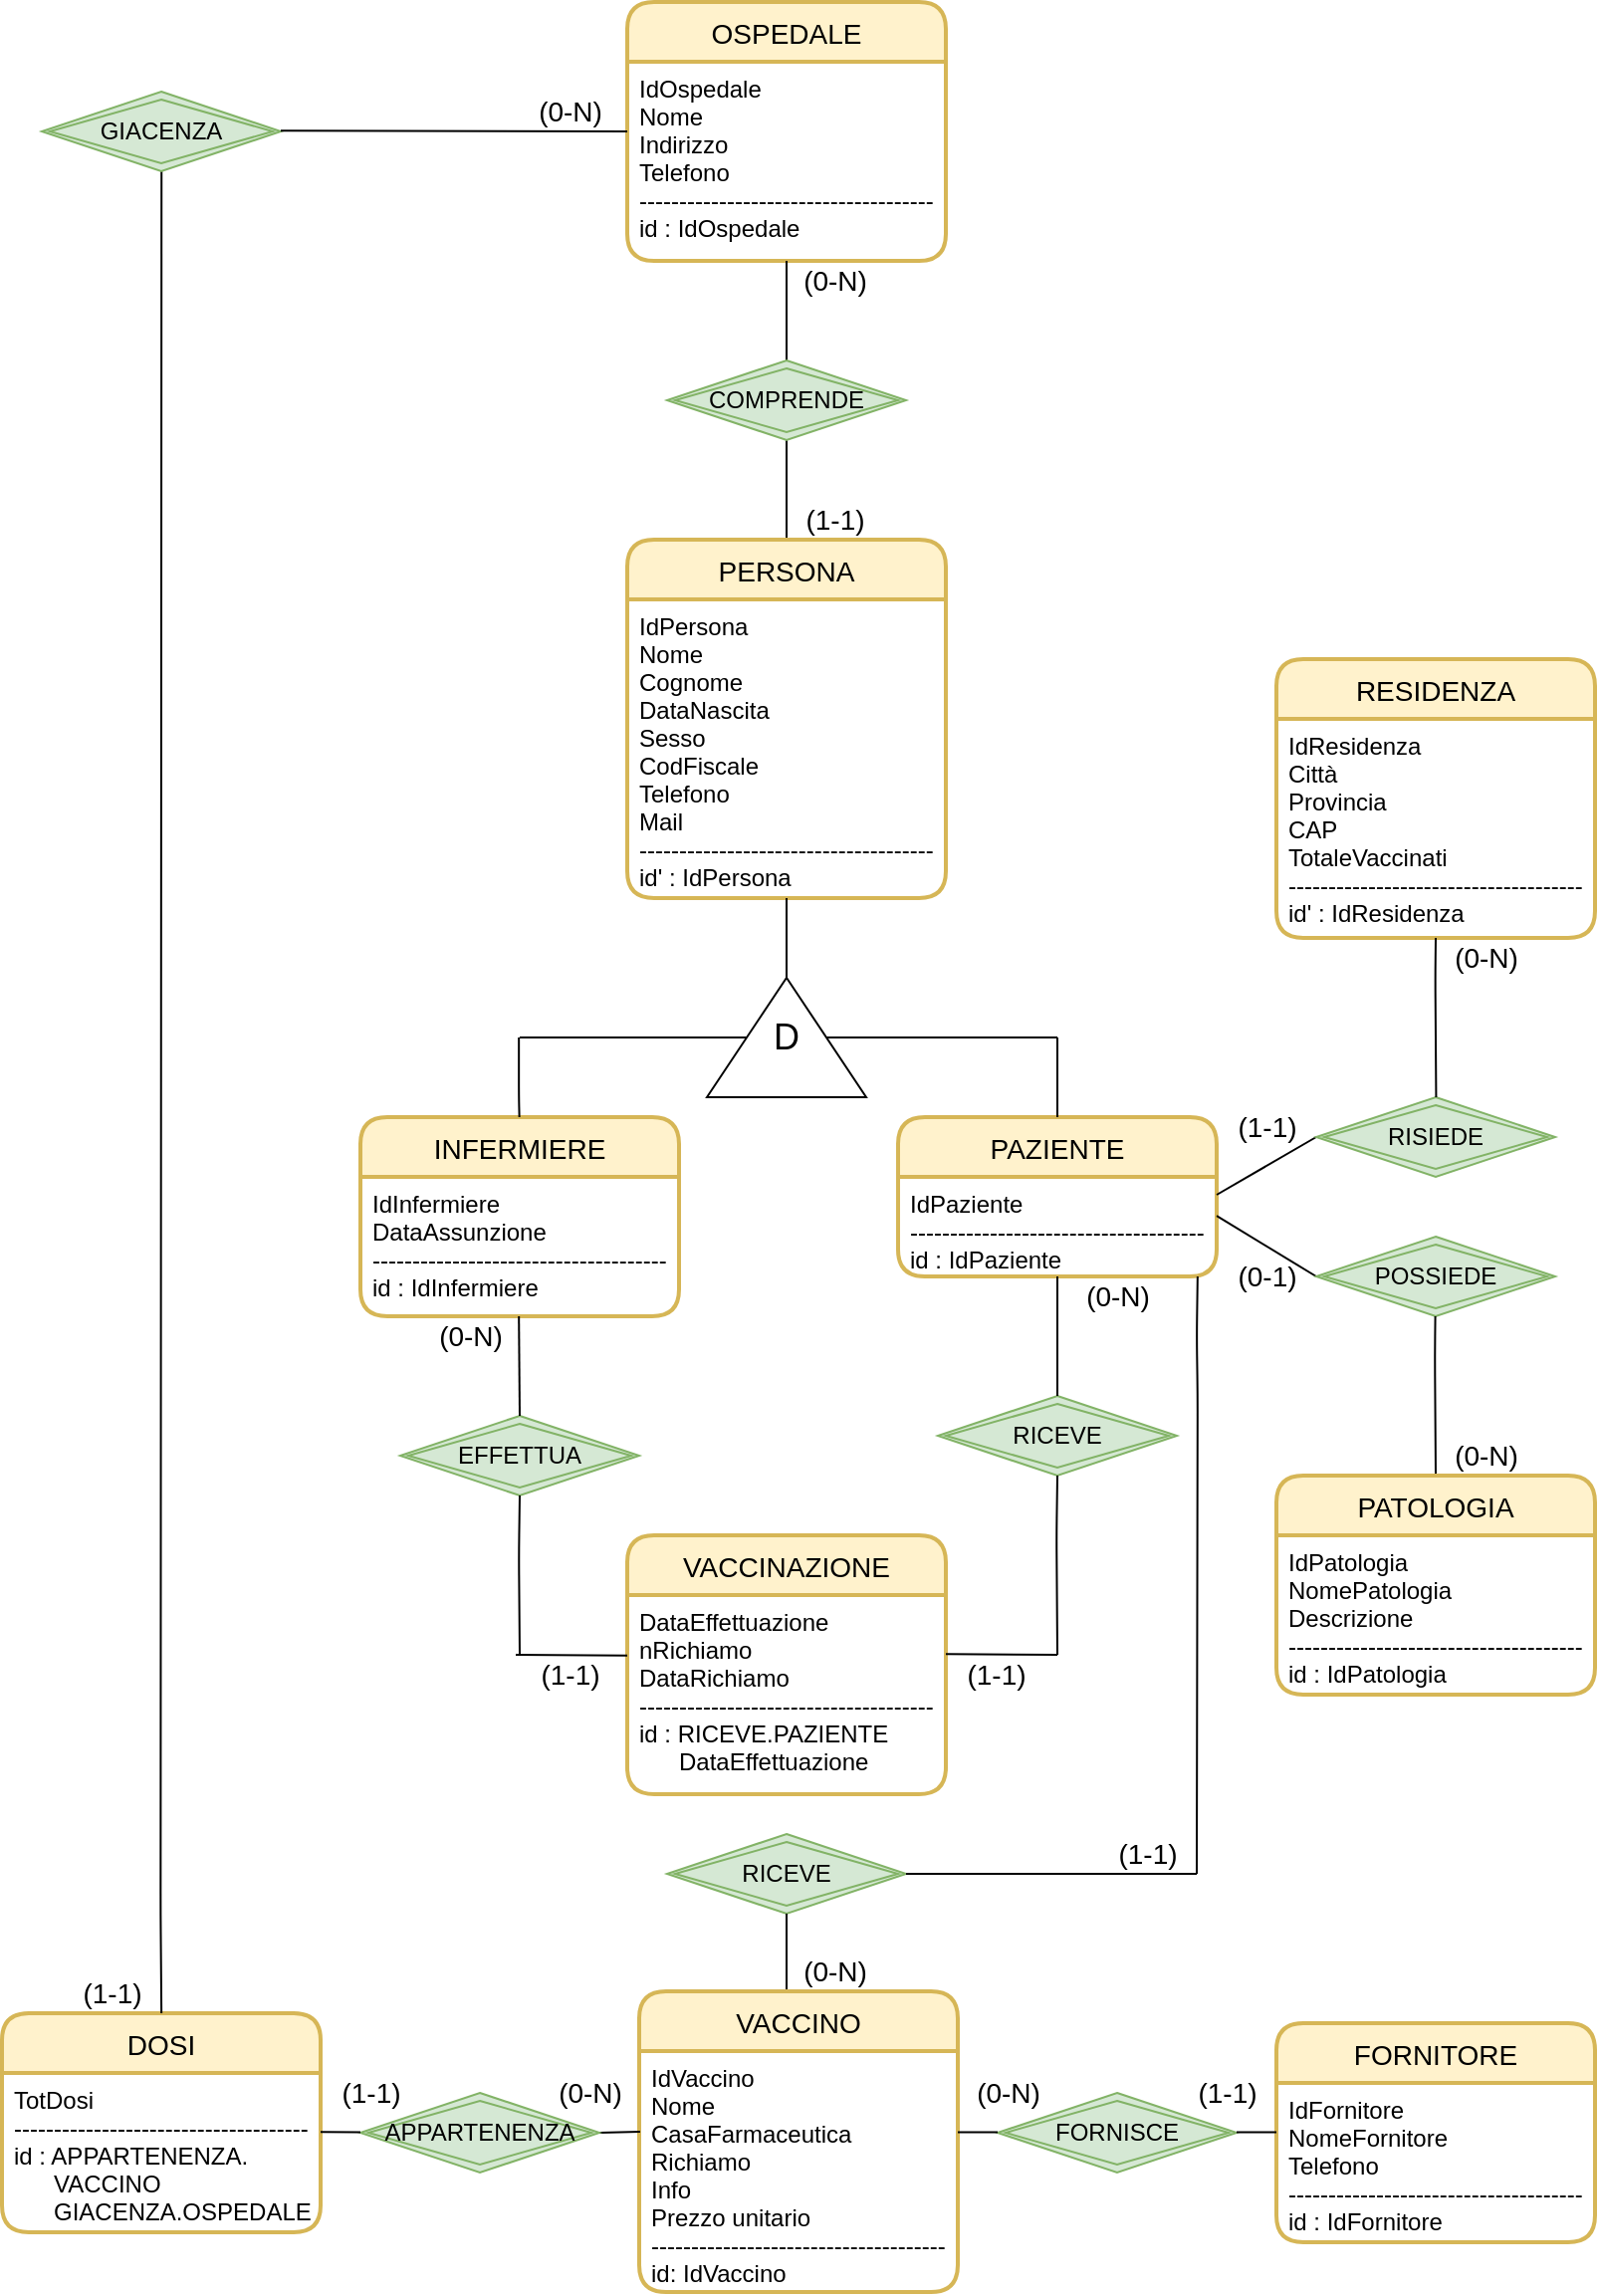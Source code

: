 <mxfile version="14.8.4" type="device"><diagram id="LgTbdrfuXhC2rjiV09D2" name="Page-1"><mxGraphModel dx="1038" dy="529" grid="1" gridSize="10" guides="1" tooltips="1" connect="1" arrows="1" fold="1" page="1" pageScale="1" pageWidth="827" pageHeight="1169" math="0" shadow="0"><root><mxCell id="0"/><mxCell id="1" parent="0"/><mxCell id="_PNNKvsNdDEkVPn2GYbw-1" value="OSPEDALE" style="swimlane;childLayout=stackLayout;horizontal=1;startSize=30;horizontalStack=0;rounded=1;fontSize=14;fontStyle=0;strokeWidth=2;resizeParent=0;resizeLast=1;shadow=0;dashed=0;align=center;fillColor=#fff2cc;strokeColor=#d6b656;" parent="1" vertex="1"><mxGeometry x="334" y="10" width="160" height="130" as="geometry"/></mxCell><mxCell id="_PNNKvsNdDEkVPn2GYbw-2" value="IdOspedale&#10;Nome&#10;Indirizzo&#10;Telefono&#10;-------------------------------------&#10;id : IdOspedale" style="align=left;strokeColor=none;fillColor=none;spacingLeft=4;fontSize=12;verticalAlign=top;resizable=0;rotatable=0;part=1;" parent="_PNNKvsNdDEkVPn2GYbw-1" vertex="1"><mxGeometry y="30" width="160" height="100" as="geometry"/></mxCell><mxCell id="_PNNKvsNdDEkVPn2GYbw-6" value="" style="edgeStyle=orthogonalEdgeStyle;rounded=0;orthogonalLoop=1;jettySize=auto;html=1;endArrow=none;endFill=0;" parent="1" source="_PNNKvsNdDEkVPn2GYbw-4" target="_PNNKvsNdDEkVPn2GYbw-2" edge="1"><mxGeometry relative="1" as="geometry"/></mxCell><mxCell id="_PNNKvsNdDEkVPn2GYbw-9" value="" style="edgeStyle=orthogonalEdgeStyle;rounded=0;orthogonalLoop=1;jettySize=auto;html=1;endArrow=none;endFill=0;" parent="1" source="_PNNKvsNdDEkVPn2GYbw-4" target="_PNNKvsNdDEkVPn2GYbw-8" edge="1"><mxGeometry relative="1" as="geometry"/></mxCell><mxCell id="_PNNKvsNdDEkVPn2GYbw-4" value="COMPRENDE" style="shape=rhombus;double=1;perimeter=rhombusPerimeter;whiteSpace=wrap;html=1;align=center;fillColor=#d5e8d4;strokeColor=#82b366;" parent="1" vertex="1"><mxGeometry x="354" y="190" width="120" height="40" as="geometry"/></mxCell><mxCell id="_PNNKvsNdDEkVPn2GYbw-7" value="PERSONA" style="swimlane;childLayout=stackLayout;horizontal=1;startSize=30;horizontalStack=0;rounded=1;fontSize=14;fontStyle=0;strokeWidth=2;resizeParent=0;resizeLast=1;shadow=0;dashed=0;align=center;fillColor=#fff2cc;strokeColor=#d6b656;" parent="1" vertex="1"><mxGeometry x="334" y="280" width="160" height="180" as="geometry"/></mxCell><mxCell id="_PNNKvsNdDEkVPn2GYbw-8" value="IdPersona&#10;Nome&#10;Cognome&#10;DataNascita&#10;Sesso&#10;CodFiscale&#10;Telefono&#10;Mail&#10;-------------------------------------&#10;id' : IdPersona" style="align=left;strokeColor=none;fillColor=none;spacingLeft=4;fontSize=12;verticalAlign=top;resizable=0;rotatable=0;part=1;" parent="_PNNKvsNdDEkVPn2GYbw-7" vertex="1"><mxGeometry y="30" width="160" height="150" as="geometry"/></mxCell><mxCell id="_PNNKvsNdDEkVPn2GYbw-12" value="" style="edgeStyle=orthogonalEdgeStyle;rounded=0;orthogonalLoop=1;jettySize=auto;html=1;endArrow=none;endFill=0;" parent="1" source="_PNNKvsNdDEkVPn2GYbw-11" target="_PNNKvsNdDEkVPn2GYbw-8" edge="1"><mxGeometry relative="1" as="geometry"/></mxCell><mxCell id="_PNNKvsNdDEkVPn2GYbw-11" value="&lt;font style=&quot;font-size: 18px&quot;&gt;D&lt;/font&gt;" style="triangle;whiteSpace=wrap;html=1;direction=north;" parent="1" vertex="1"><mxGeometry x="374" y="500" width="80" height="60" as="geometry"/></mxCell><mxCell id="_PNNKvsNdDEkVPn2GYbw-13" value="" style="endArrow=none;html=1;entryX=0.5;entryY=0;entryDx=0;entryDy=0;" parent="1" target="_PNNKvsNdDEkVPn2GYbw-11" edge="1"><mxGeometry width="50" height="50" relative="1" as="geometry"><mxPoint x="280" y="530" as="sourcePoint"/><mxPoint x="384" y="530" as="targetPoint"/></mxGeometry></mxCell><mxCell id="_PNNKvsNdDEkVPn2GYbw-14" value="" style="endArrow=none;html=1;exitX=0.5;exitY=1;exitDx=0;exitDy=0;" parent="1" source="_PNNKvsNdDEkVPn2GYbw-11" edge="1"><mxGeometry width="50" height="50" relative="1" as="geometry"><mxPoint x="440" y="529.66" as="sourcePoint"/><mxPoint x="550" y="530" as="targetPoint"/></mxGeometry></mxCell><mxCell id="_PNNKvsNdDEkVPn2GYbw-15" value="INFERMIERE" style="swimlane;childLayout=stackLayout;horizontal=1;startSize=30;horizontalStack=0;rounded=1;fontSize=14;fontStyle=0;strokeWidth=2;resizeParent=0;resizeLast=1;shadow=0;dashed=0;align=center;fillColor=#fff2cc;strokeColor=#d6b656;" parent="1" vertex="1"><mxGeometry x="200" y="570" width="160" height="100" as="geometry"/></mxCell><mxCell id="_PNNKvsNdDEkVPn2GYbw-16" value="IdInfermiere&#10;DataAssunzione&#10;-------------------------------------&#10;id : IdInfermiere" style="align=left;strokeColor=none;fillColor=none;spacingLeft=4;fontSize=12;verticalAlign=top;resizable=0;rotatable=0;part=1;" parent="_PNNKvsNdDEkVPn2GYbw-15" vertex="1"><mxGeometry y="30" width="160" height="70" as="geometry"/></mxCell><mxCell id="_PNNKvsNdDEkVPn2GYbw-17" value="PAZIENTE" style="swimlane;childLayout=stackLayout;horizontal=1;startSize=30;horizontalStack=0;rounded=1;fontSize=14;fontStyle=0;strokeWidth=2;resizeParent=0;resizeLast=1;shadow=0;dashed=0;align=center;fillColor=#fff2cc;strokeColor=#d6b656;" parent="1" vertex="1"><mxGeometry x="470" y="570" width="160" height="80" as="geometry"/></mxCell><mxCell id="_PNNKvsNdDEkVPn2GYbw-18" value="IdPaziente&#10;-------------------------------------&#10;id : IdPaziente" style="align=left;strokeColor=none;fillColor=none;spacingLeft=4;fontSize=12;verticalAlign=top;resizable=0;rotatable=0;part=1;" parent="_PNNKvsNdDEkVPn2GYbw-17" vertex="1"><mxGeometry y="30" width="160" height="50" as="geometry"/></mxCell><mxCell id="_PNNKvsNdDEkVPn2GYbw-19" value="" style="endArrow=none;html=1;entryX=0.5;entryY=0;entryDx=0;entryDy=0;" parent="1" target="_PNNKvsNdDEkVPn2GYbw-17" edge="1"><mxGeometry width="50" height="50" relative="1" as="geometry"><mxPoint x="550" y="530" as="sourcePoint"/><mxPoint x="529.76" y="579" as="targetPoint"/></mxGeometry></mxCell><mxCell id="_PNNKvsNdDEkVPn2GYbw-20" value="" style="endArrow=none;html=1;" parent="1" edge="1"><mxGeometry width="50" height="50" relative="1" as="geometry"><mxPoint x="279.58" y="530" as="sourcePoint"/><mxPoint x="279.82" y="570" as="targetPoint"/><Array as="points"><mxPoint x="279.58" y="560"/></Array></mxGeometry></mxCell><mxCell id="_PNNKvsNdDEkVPn2GYbw-21" value="EFFETTUA" style="shape=rhombus;double=1;perimeter=rhombusPerimeter;whiteSpace=wrap;html=1;align=center;fillColor=#d5e8d4;strokeColor=#82b366;" parent="1" vertex="1"><mxGeometry x="220" y="720" width="120" height="40" as="geometry"/></mxCell><mxCell id="_PNNKvsNdDEkVPn2GYbw-22" value="RICEVE" style="shape=rhombus;double=1;perimeter=rhombusPerimeter;whiteSpace=wrap;html=1;align=center;fillColor=#d5e8d4;strokeColor=#82b366;" parent="1" vertex="1"><mxGeometry x="490" y="710" width="120" height="40" as="geometry"/></mxCell><mxCell id="_PNNKvsNdDEkVPn2GYbw-23" value="" style="endArrow=none;html=1;entryX=0.5;entryY=0;entryDx=0;entryDy=0;exitX=0.5;exitY=1;exitDx=0;exitDy=0;" parent="1" source="_PNNKvsNdDEkVPn2GYbw-18" target="_PNNKvsNdDEkVPn2GYbw-22" edge="1"><mxGeometry width="50" height="50" relative="1" as="geometry"><mxPoint x="549.58" y="660" as="sourcePoint"/><mxPoint x="549.58" y="700" as="targetPoint"/><Array as="points"/></mxGeometry></mxCell><mxCell id="_PNNKvsNdDEkVPn2GYbw-24" value="" style="endArrow=none;html=1;entryX=0.5;entryY=0;entryDx=0;entryDy=0;" parent="1" target="_PNNKvsNdDEkVPn2GYbw-21" edge="1"><mxGeometry width="50" height="50" relative="1" as="geometry"><mxPoint x="279.58" y="670" as="sourcePoint"/><mxPoint x="279.58" y="710" as="targetPoint"/><Array as="points"/></mxGeometry></mxCell><mxCell id="_PNNKvsNdDEkVPn2GYbw-25" value="VACCINAZIONE" style="swimlane;childLayout=stackLayout;horizontal=1;startSize=30;horizontalStack=0;rounded=1;fontSize=14;fontStyle=0;strokeWidth=2;resizeParent=0;resizeLast=1;shadow=0;dashed=0;align=center;fillColor=#fff2cc;strokeColor=#d6b656;" parent="1" vertex="1"><mxGeometry x="334" y="780" width="160" height="130" as="geometry"/></mxCell><mxCell id="_PNNKvsNdDEkVPn2GYbw-26" value="DataEffettuazione&#10;nRichiamo&#10;DataRichiamo&#10;-------------------------------------&#10;id : RICEVE.PAZIENTE&#10;      DataEffettuazione" style="align=left;strokeColor=none;fillColor=none;spacingLeft=4;fontSize=12;verticalAlign=top;resizable=0;rotatable=0;part=1;" parent="_PNNKvsNdDEkVPn2GYbw-25" vertex="1"><mxGeometry y="30" width="160" height="100" as="geometry"/></mxCell><mxCell id="_PNNKvsNdDEkVPn2GYbw-28" value="" style="endArrow=none;html=1;exitX=0.5;exitY=1;exitDx=0;exitDy=0;exitPerimeter=0;" parent="1" source="_PNNKvsNdDEkVPn2GYbw-21" edge="1"><mxGeometry width="50" height="50" relative="1" as="geometry"><mxPoint x="279.58" y="770" as="sourcePoint"/><mxPoint x="280" y="840" as="targetPoint"/><Array as="points"><mxPoint x="279.58" y="790"/></Array></mxGeometry></mxCell><mxCell id="_PNNKvsNdDEkVPn2GYbw-30" value="" style="endArrow=none;html=1;exitX=0.5;exitY=1;exitDx=0;exitDy=0;" parent="1" source="_PNNKvsNdDEkVPn2GYbw-22" edge="1"><mxGeometry width="50" height="50" relative="1" as="geometry"><mxPoint x="549.58" y="760" as="sourcePoint"/><mxPoint x="550" y="840" as="targetPoint"/><Array as="points"><mxPoint x="549.58" y="780"/></Array></mxGeometry></mxCell><mxCell id="_PNNKvsNdDEkVPn2GYbw-31" value="" style="endArrow=none;html=1;" parent="1" edge="1"><mxGeometry width="50" height="50" relative="1" as="geometry"><mxPoint x="494" y="839.58" as="sourcePoint"/><mxPoint x="550" y="840" as="targetPoint"/></mxGeometry></mxCell><mxCell id="_PNNKvsNdDEkVPn2GYbw-32" value="" style="endArrow=none;html=1;" parent="1" edge="1"><mxGeometry width="50" height="50" relative="1" as="geometry"><mxPoint x="278" y="840" as="sourcePoint"/><mxPoint x="334" y="840.42" as="targetPoint"/></mxGeometry></mxCell><mxCell id="_PNNKvsNdDEkVPn2GYbw-33" value="" style="endArrow=none;html=1;entryX=0;entryY=0.5;entryDx=0;entryDy=0;" parent="1" target="_PNNKvsNdDEkVPn2GYbw-35" edge="1"><mxGeometry width="50" height="50" relative="1" as="geometry"><mxPoint x="630" y="609" as="sourcePoint"/><mxPoint x="690" y="580" as="targetPoint"/></mxGeometry></mxCell><mxCell id="_PNNKvsNdDEkVPn2GYbw-34" value="" style="endArrow=none;html=1;entryX=0;entryY=0.5;entryDx=0;entryDy=0;" parent="1" target="_PNNKvsNdDEkVPn2GYbw-36" edge="1"><mxGeometry width="50" height="50" relative="1" as="geometry"><mxPoint x="630" y="619.58" as="sourcePoint"/><mxPoint x="690" y="650" as="targetPoint"/><Array as="points"/></mxGeometry></mxCell><mxCell id="_PNNKvsNdDEkVPn2GYbw-35" value="RISIEDE" style="shape=rhombus;double=1;perimeter=rhombusPerimeter;whiteSpace=wrap;html=1;align=center;fillColor=#d5e8d4;strokeColor=#82b366;" parent="1" vertex="1"><mxGeometry x="680" y="560" width="120" height="40" as="geometry"/></mxCell><mxCell id="_PNNKvsNdDEkVPn2GYbw-36" value="POSSIEDE" style="shape=rhombus;double=1;perimeter=rhombusPerimeter;whiteSpace=wrap;html=1;align=center;fillColor=#d5e8d4;strokeColor=#82b366;" parent="1" vertex="1"><mxGeometry x="680" y="630" width="120" height="40" as="geometry"/></mxCell><mxCell id="_PNNKvsNdDEkVPn2GYbw-37" value="RESIDENZA" style="swimlane;childLayout=stackLayout;horizontal=1;startSize=30;horizontalStack=0;rounded=1;fontSize=14;fontStyle=0;strokeWidth=2;resizeParent=0;resizeLast=1;shadow=0;dashed=0;align=center;fillColor=#fff2cc;strokeColor=#d6b656;" parent="1" vertex="1"><mxGeometry x="660" y="340" width="160" height="140" as="geometry"/></mxCell><mxCell id="_PNNKvsNdDEkVPn2GYbw-38" value="IdResidenza&#10;Città&#10;Provincia&#10;CAP&#10;TotaleVaccinati&#10;-------------------------------------&#10;id' : IdResidenza" style="align=left;strokeColor=none;fillColor=none;spacingLeft=4;fontSize=12;verticalAlign=top;resizable=0;rotatable=0;part=1;" parent="_PNNKvsNdDEkVPn2GYbw-37" vertex="1"><mxGeometry y="30" width="160" height="110" as="geometry"/></mxCell><mxCell id="_PNNKvsNdDEkVPn2GYbw-40" value="" style="endArrow=none;html=1;" parent="1" edge="1"><mxGeometry width="50" height="50" relative="1" as="geometry"><mxPoint x="740" y="480" as="sourcePoint"/><mxPoint x="740.21" y="560" as="targetPoint"/><Array as="points"><mxPoint x="739.79" y="500"/></Array></mxGeometry></mxCell><mxCell id="_PNNKvsNdDEkVPn2GYbw-41" value="" style="endArrow=none;html=1;" parent="1" edge="1"><mxGeometry width="50" height="50" relative="1" as="geometry"><mxPoint x="739.79" y="670" as="sourcePoint"/><mxPoint x="740" y="750" as="targetPoint"/><Array as="points"><mxPoint x="739.58" y="690"/></Array></mxGeometry></mxCell><mxCell id="_PNNKvsNdDEkVPn2GYbw-42" value="PATOLOGIA" style="swimlane;childLayout=stackLayout;horizontal=1;startSize=30;horizontalStack=0;rounded=1;fontSize=14;fontStyle=0;strokeWidth=2;resizeParent=0;resizeLast=1;shadow=0;dashed=0;align=center;fillColor=#fff2cc;strokeColor=#d6b656;" parent="1" vertex="1"><mxGeometry x="660" y="750" width="160" height="110" as="geometry"/></mxCell><mxCell id="_PNNKvsNdDEkVPn2GYbw-43" value="IdPatologia&#10;NomePatologia&#10;Descrizione&#10;-------------------------------------&#10;id : IdPatologia" style="align=left;strokeColor=none;fillColor=none;spacingLeft=4;fontSize=12;verticalAlign=top;resizable=0;rotatable=0;part=1;" parent="_PNNKvsNdDEkVPn2GYbw-42" vertex="1"><mxGeometry y="30" width="160" height="80" as="geometry"/></mxCell><mxCell id="_PNNKvsNdDEkVPn2GYbw-45" value="" style="endArrow=none;html=1;exitX=0.5;exitY=1;exitDx=0;exitDy=0;exitPerimeter=0;" parent="1" edge="1"><mxGeometry width="50" height="50" relative="1" as="geometry"><mxPoint x="620.42" y="650" as="sourcePoint"/><mxPoint x="620" y="950" as="targetPoint"/><Array as="points"><mxPoint x="620.0" y="680"/><mxPoint x="620.42" y="710"/></Array></mxGeometry></mxCell><mxCell id="_PNNKvsNdDEkVPn2GYbw-46" value="RICEVE" style="shape=rhombus;double=1;perimeter=rhombusPerimeter;whiteSpace=wrap;html=1;align=center;fillColor=#d5e8d4;strokeColor=#82b366;" parent="1" vertex="1"><mxGeometry x="354" y="930" width="120" height="40" as="geometry"/></mxCell><mxCell id="_PNNKvsNdDEkVPn2GYbw-47" value="" style="endArrow=none;html=1;exitX=1;exitY=0.5;exitDx=0;exitDy=0;" parent="1" source="_PNNKvsNdDEkVPn2GYbw-46" edge="1"><mxGeometry width="50" height="50" relative="1" as="geometry"><mxPoint x="530" y="950" as="sourcePoint"/><mxPoint x="620" y="950" as="targetPoint"/></mxGeometry></mxCell><mxCell id="_PNNKvsNdDEkVPn2GYbw-48" value="" style="endArrow=none;html=1;entryX=0.5;entryY=1;entryDx=0;entryDy=0;" parent="1" target="_PNNKvsNdDEkVPn2GYbw-46" edge="1"><mxGeometry width="50" height="50" relative="1" as="geometry"><mxPoint x="414" y="1010" as="sourcePoint"/><mxPoint x="466" y="1010.42" as="targetPoint"/></mxGeometry></mxCell><mxCell id="_PNNKvsNdDEkVPn2GYbw-49" value="VACCINO" style="swimlane;childLayout=stackLayout;horizontal=1;startSize=30;horizontalStack=0;rounded=1;fontSize=14;fontStyle=0;strokeWidth=2;resizeParent=0;resizeLast=1;shadow=0;dashed=0;align=center;fillColor=#fff2cc;strokeColor=#d6b656;" parent="1" vertex="1"><mxGeometry x="340" y="1009" width="160" height="151" as="geometry"/></mxCell><mxCell id="_PNNKvsNdDEkVPn2GYbw-50" value="IdVaccino&#10;Nome&#10;CasaFarmaceutica&#10;Richiamo&#10;Info&#10;Prezzo unitario&#10;-------------------------------------&#10;id: IdVaccino&#10;" style="align=left;strokeColor=none;fillColor=none;spacingLeft=4;fontSize=12;verticalAlign=top;resizable=0;rotatable=0;part=1;" parent="_PNNKvsNdDEkVPn2GYbw-49" vertex="1"><mxGeometry y="30" width="160" height="121" as="geometry"/></mxCell><mxCell id="_PNNKvsNdDEkVPn2GYbw-51" value="FORNISCE" style="shape=rhombus;double=1;perimeter=rhombusPerimeter;whiteSpace=wrap;html=1;align=center;fillColor=#d5e8d4;strokeColor=#82b366;" parent="1" vertex="1"><mxGeometry x="520" y="1060" width="120" height="40" as="geometry"/></mxCell><mxCell id="_PNNKvsNdDEkVPn2GYbw-56" value="FORNITORE" style="swimlane;childLayout=stackLayout;horizontal=1;startSize=30;horizontalStack=0;rounded=1;fontSize=14;fontStyle=0;strokeWidth=2;resizeParent=0;resizeLast=1;shadow=0;dashed=0;align=center;fillColor=#fff2cc;strokeColor=#d6b656;" parent="1" vertex="1"><mxGeometry x="660" y="1025" width="160" height="110" as="geometry"/></mxCell><mxCell id="_PNNKvsNdDEkVPn2GYbw-57" value="IdFornitore&#10;NomeFornitore&#10;Telefono&#10;-------------------------------------&#10;id : IdFornitore" style="align=left;strokeColor=none;fillColor=none;spacingLeft=4;fontSize=12;verticalAlign=top;resizable=0;rotatable=0;part=1;" parent="_PNNKvsNdDEkVPn2GYbw-56" vertex="1"><mxGeometry y="30" width="160" height="80" as="geometry"/></mxCell><mxCell id="_PNNKvsNdDEkVPn2GYbw-58" value="" style="edgeStyle=orthogonalEdgeStyle;rounded=0;orthogonalLoop=1;jettySize=auto;html=1;endArrow=none;endFill=0;entryX=1;entryY=0.5;entryDx=0;entryDy=0;exitX=0;exitY=0.5;exitDx=0;exitDy=0;" parent="1" edge="1"><mxGeometry relative="1" as="geometry"><mxPoint x="660" y="1079.71" as="sourcePoint"/><mxPoint x="640" y="1079.71" as="targetPoint"/></mxGeometry></mxCell><mxCell id="_PNNKvsNdDEkVPn2GYbw-62" value="" style="edgeStyle=orthogonalEdgeStyle;rounded=0;orthogonalLoop=1;jettySize=auto;html=1;endArrow=none;endFill=0;entryX=0.003;entryY=0.335;entryDx=0;entryDy=0;entryPerimeter=0;" parent="1" target="_PNNKvsNdDEkVPn2GYbw-50" edge="1"><mxGeometry relative="1" as="geometry"><mxPoint x="320" y="1080" as="sourcePoint"/><Array as="points"><mxPoint x="320" y="1080"/></Array></mxGeometry></mxCell><mxCell id="_PNNKvsNdDEkVPn2GYbw-59" value="APPARTENENZA" style="shape=rhombus;double=1;perimeter=rhombusPerimeter;whiteSpace=wrap;html=1;align=center;fillColor=#d5e8d4;strokeColor=#82b366;" parent="1" vertex="1"><mxGeometry x="200" y="1060" width="120" height="40" as="geometry"/></mxCell><mxCell id="_PNNKvsNdDEkVPn2GYbw-63" value="" style="edgeStyle=orthogonalEdgeStyle;rounded=0;orthogonalLoop=1;jettySize=auto;html=1;endArrow=none;endFill=0;entryX=1;entryY=0.5;entryDx=0;entryDy=0;exitX=0;exitY=0.5;exitDx=0;exitDy=0;" parent="1" edge="1"><mxGeometry relative="1" as="geometry"><mxPoint x="520" y="1079.71" as="sourcePoint"/><mxPoint x="500" y="1079.71" as="targetPoint"/></mxGeometry></mxCell><mxCell id="_PNNKvsNdDEkVPn2GYbw-65" value="DOSI" style="swimlane;childLayout=stackLayout;horizontal=1;startSize=30;horizontalStack=0;rounded=1;fontSize=14;fontStyle=0;strokeWidth=2;resizeParent=0;resizeLast=1;shadow=0;dashed=0;align=center;fillColor=#fff2cc;strokeColor=#d6b656;" parent="1" vertex="1"><mxGeometry x="20" y="1020" width="160" height="110" as="geometry"/></mxCell><mxCell id="_PNNKvsNdDEkVPn2GYbw-66" value="TotDosi&#10;-------------------------------------&#10;id : APPARTENENZA.&#10;      VACCINO&#10;      GIACENZA.OSPEDALE" style="align=left;strokeColor=none;fillColor=none;spacingLeft=4;fontSize=12;verticalAlign=top;resizable=0;rotatable=0;part=1;" parent="_PNNKvsNdDEkVPn2GYbw-65" vertex="1"><mxGeometry y="30" width="160" height="80" as="geometry"/></mxCell><mxCell id="_PNNKvsNdDEkVPn2GYbw-67" value="" style="edgeStyle=orthogonalEdgeStyle;rounded=0;orthogonalLoop=1;jettySize=auto;html=1;endArrow=none;endFill=0;entryX=0;entryY=0.5;entryDx=0;entryDy=0;" parent="1" target="_PNNKvsNdDEkVPn2GYbw-59" edge="1"><mxGeometry relative="1" as="geometry"><mxPoint x="180" y="1079.66" as="sourcePoint"/><mxPoint x="190" y="1079.66" as="targetPoint"/><Array as="points"/></mxGeometry></mxCell><mxCell id="_PNNKvsNdDEkVPn2GYbw-68" value="" style="endArrow=none;html=1;exitX=0.501;exitY=0.875;exitDx=0;exitDy=0;exitPerimeter=0;" parent="1" source="_PNNKvsNdDEkVPn2GYbw-69" edge="1"><mxGeometry width="50" height="50" relative="1" as="geometry"><mxPoint x="100" y="100" as="sourcePoint"/><mxPoint x="100.08" y="1020" as="targetPoint"/><Array as="points"><mxPoint x="99.66" y="970"/></Array></mxGeometry></mxCell><mxCell id="_PNNKvsNdDEkVPn2GYbw-69" value="GIACENZA" style="shape=rhombus;double=1;perimeter=rhombusPerimeter;whiteSpace=wrap;html=1;align=center;fillColor=#d5e8d4;strokeColor=#82b366;" parent="1" vertex="1"><mxGeometry x="40" y="55" width="120" height="40" as="geometry"/></mxCell><mxCell id="_PNNKvsNdDEkVPn2GYbw-70" value="" style="endArrow=none;html=1;entryX=0;entryY=0.5;entryDx=0;entryDy=0;" parent="1" target="_PNNKvsNdDEkVPn2GYbw-1" edge="1"><mxGeometry width="50" height="50" relative="1" as="geometry"><mxPoint x="160" y="74.66" as="sourcePoint"/><mxPoint x="274.0" y="74.66" as="targetPoint"/></mxGeometry></mxCell><mxCell id="_PNNKvsNdDEkVPn2GYbw-71" value="&lt;font style=&quot;font-size: 14px&quot;&gt;(0-N)&lt;/font&gt;" style="text;html=1;align=center;verticalAlign=middle;resizable=0;points=[];autosize=1;strokeColor=none;" parent="1" vertex="1"><mxGeometry x="413" y="140" width="50" height="20" as="geometry"/></mxCell><mxCell id="_PNNKvsNdDEkVPn2GYbw-74" value="&lt;span style=&quot;font-size: 14px&quot;&gt;(1-1)&lt;/span&gt;" style="text;html=1;align=center;verticalAlign=middle;resizable=0;points=[];autosize=1;strokeColor=none;" parent="1" vertex="1"><mxGeometry x="413" y="260" width="50" height="20" as="geometry"/></mxCell><mxCell id="_PNNKvsNdDEkVPn2GYbw-77" value="&lt;font style=&quot;font-size: 14px&quot;&gt;(0-N)&lt;/font&gt;" style="text;html=1;align=center;verticalAlign=middle;resizable=0;points=[];autosize=1;strokeColor=none;" parent="1" vertex="1"><mxGeometry x="230" y="670" width="50" height="20" as="geometry"/></mxCell><mxCell id="_PNNKvsNdDEkVPn2GYbw-78" value="&lt;span style=&quot;font-size: 14px&quot;&gt;(1-1)&lt;/span&gt;" style="text;html=1;align=center;verticalAlign=middle;resizable=0;points=[];autosize=1;strokeColor=none;" parent="1" vertex="1"><mxGeometry x="280" y="840" width="50" height="20" as="geometry"/></mxCell><mxCell id="_PNNKvsNdDEkVPn2GYbw-79" value="&lt;span style=&quot;font-size: 14px&quot;&gt;(1-1)&lt;/span&gt;" style="text;html=1;align=center;verticalAlign=middle;resizable=0;points=[];autosize=1;strokeColor=none;" parent="1" vertex="1"><mxGeometry x="494" y="840" width="50" height="20" as="geometry"/></mxCell><mxCell id="_PNNKvsNdDEkVPn2GYbw-80" value="&lt;font style=&quot;font-size: 14px&quot;&gt;(0-N)&lt;/font&gt;" style="text;html=1;align=center;verticalAlign=middle;resizable=0;points=[];autosize=1;strokeColor=none;" parent="1" vertex="1"><mxGeometry x="555" y="650" width="50" height="20" as="geometry"/></mxCell><mxCell id="_PNNKvsNdDEkVPn2GYbw-81" value="&lt;font style=&quot;font-size: 14px&quot;&gt;(0-N)&lt;/font&gt;" style="text;html=1;align=center;verticalAlign=middle;resizable=0;points=[];autosize=1;strokeColor=none;" parent="1" vertex="1"><mxGeometry x="740" y="480" width="50" height="20" as="geometry"/></mxCell><mxCell id="_PNNKvsNdDEkVPn2GYbw-82" value="&lt;font style=&quot;font-size: 14px&quot;&gt;(0-N)&lt;/font&gt;" style="text;html=1;align=center;verticalAlign=middle;resizable=0;points=[];autosize=1;strokeColor=none;" parent="1" vertex="1"><mxGeometry x="740" y="730" width="50" height="20" as="geometry"/></mxCell><mxCell id="_PNNKvsNdDEkVPn2GYbw-83" value="&lt;span style=&quot;font-size: 14px&quot;&gt;(1-1)&lt;/span&gt;" style="text;html=1;align=center;verticalAlign=middle;resizable=0;points=[];autosize=1;strokeColor=none;" parent="1" vertex="1"><mxGeometry x="630" y="565" width="50" height="20" as="geometry"/></mxCell><mxCell id="_PNNKvsNdDEkVPn2GYbw-84" value="&lt;span style=&quot;font-size: 14px&quot;&gt;(0-1)&lt;/span&gt;" style="text;html=1;align=center;verticalAlign=middle;resizable=0;points=[];autosize=1;strokeColor=none;" parent="1" vertex="1"><mxGeometry x="630" y="640" width="50" height="20" as="geometry"/></mxCell><mxCell id="_PNNKvsNdDEkVPn2GYbw-85" value="&lt;span style=&quot;font-size: 14px&quot;&gt;(1-1)&lt;/span&gt;" style="text;html=1;align=center;verticalAlign=middle;resizable=0;points=[];autosize=1;strokeColor=none;" parent="1" vertex="1"><mxGeometry x="570" y="930" width="50" height="20" as="geometry"/></mxCell><mxCell id="_PNNKvsNdDEkVPn2GYbw-86" value="&lt;font style=&quot;font-size: 14px&quot;&gt;(0-N)&lt;/font&gt;" style="text;html=1;align=center;verticalAlign=middle;resizable=0;points=[];autosize=1;strokeColor=none;" parent="1" vertex="1"><mxGeometry x="413" y="989" width="50" height="20" as="geometry"/></mxCell><mxCell id="_PNNKvsNdDEkVPn2GYbw-87" value="&lt;span style=&quot;font-size: 14px&quot;&gt;(1-1)&lt;/span&gt;" style="text;html=1;align=center;verticalAlign=middle;resizable=0;points=[];autosize=1;strokeColor=none;" parent="1" vertex="1"><mxGeometry x="610" y="1050" width="50" height="20" as="geometry"/></mxCell><mxCell id="_PNNKvsNdDEkVPn2GYbw-88" value="&lt;font style=&quot;font-size: 14px&quot;&gt;(0-N)&lt;/font&gt;" style="text;html=1;align=center;verticalAlign=middle;resizable=0;points=[];autosize=1;strokeColor=none;" parent="1" vertex="1"><mxGeometry x="500" y="1050" width="50" height="20" as="geometry"/></mxCell><mxCell id="_PNNKvsNdDEkVPn2GYbw-89" value="&lt;span style=&quot;font-size: 14px&quot;&gt;(1-1)&lt;/span&gt;" style="text;html=1;align=center;verticalAlign=middle;resizable=0;points=[];autosize=1;strokeColor=none;" parent="1" vertex="1"><mxGeometry x="180" y="1050" width="50" height="20" as="geometry"/></mxCell><mxCell id="_PNNKvsNdDEkVPn2GYbw-90" value="&lt;span style=&quot;font-size: 14px&quot;&gt;(1-1)&lt;/span&gt;" style="text;html=1;align=center;verticalAlign=middle;resizable=0;points=[];autosize=1;strokeColor=none;" parent="1" vertex="1"><mxGeometry x="50" y="1000" width="50" height="20" as="geometry"/></mxCell><mxCell id="_PNNKvsNdDEkVPn2GYbw-91" value="&lt;font style=&quot;font-size: 14px&quot;&gt;(0-N)&lt;/font&gt;" style="text;html=1;align=center;verticalAlign=middle;resizable=0;points=[];autosize=1;strokeColor=none;" parent="1" vertex="1"><mxGeometry x="290" y="1050" width="50" height="20" as="geometry"/></mxCell><mxCell id="_PNNKvsNdDEkVPn2GYbw-92" value="&lt;font style=&quot;font-size: 14px&quot;&gt;(0-N)&lt;/font&gt;" style="text;html=1;align=center;verticalAlign=middle;resizable=0;points=[];autosize=1;strokeColor=none;" parent="1" vertex="1"><mxGeometry x="280" y="55" width="50" height="20" as="geometry"/></mxCell></root></mxGraphModel></diagram></mxfile>